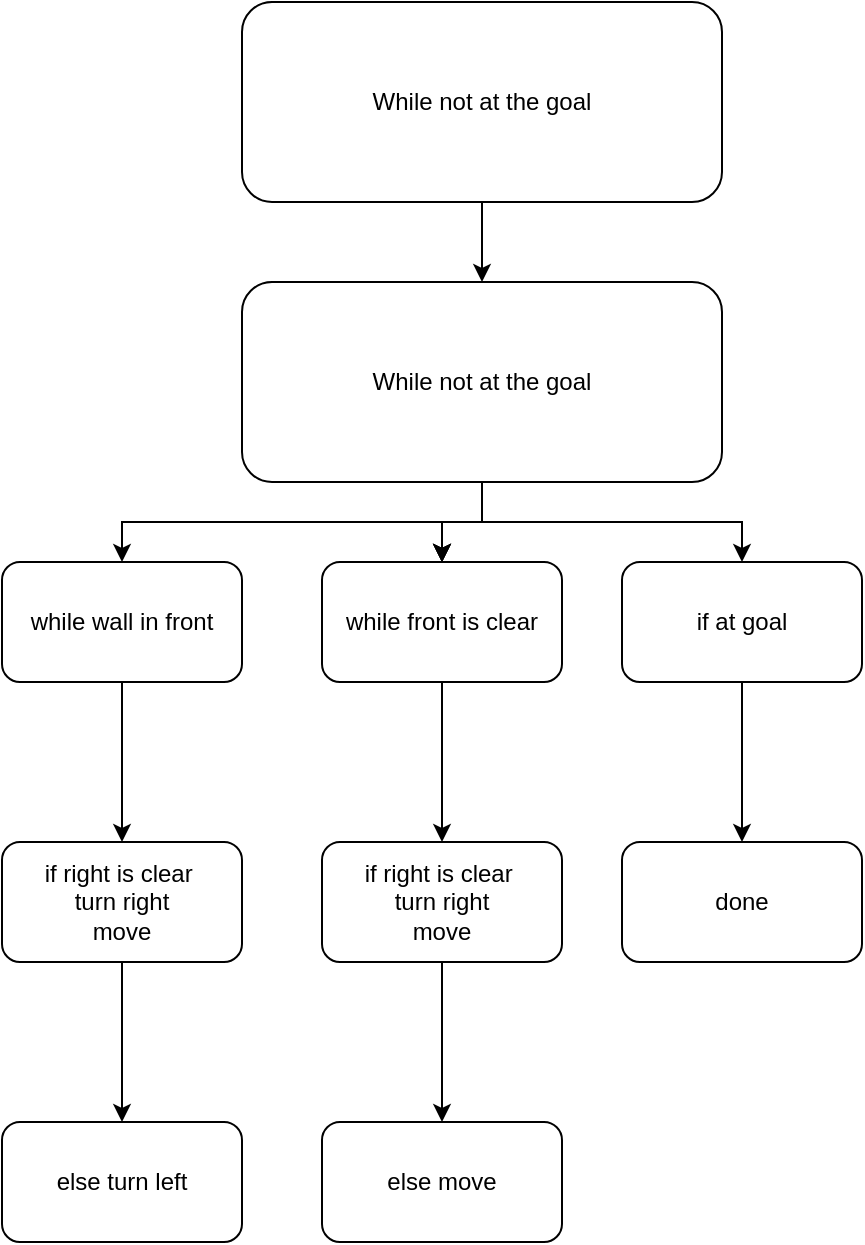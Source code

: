 <mxfile version="26.1.3">
  <diagram name="Page-1" id="KzjQDIYyVV_JsvxRAGoG">
    <mxGraphModel dx="1042" dy="565" grid="1" gridSize="10" guides="1" tooltips="1" connect="1" arrows="1" fold="1" page="1" pageScale="1" pageWidth="850" pageHeight="1100" math="0" shadow="0">
      <root>
        <mxCell id="0" />
        <mxCell id="1" parent="0" />
        <mxCell id="FHeYcHOUmCYN2fVGa4bh-3" value="" style="edgeStyle=orthogonalEdgeStyle;rounded=0;orthogonalLoop=1;jettySize=auto;html=1;" edge="1" parent="1" source="FHeYcHOUmCYN2fVGa4bh-1" target="FHeYcHOUmCYN2fVGa4bh-2">
          <mxGeometry relative="1" as="geometry" />
        </mxCell>
        <mxCell id="FHeYcHOUmCYN2fVGa4bh-1" value="While not at the goal" style="rounded=1;whiteSpace=wrap;html=1;" vertex="1" parent="1">
          <mxGeometry x="340" width="240" height="100" as="geometry" />
        </mxCell>
        <mxCell id="FHeYcHOUmCYN2fVGa4bh-5" value="" style="edgeStyle=orthogonalEdgeStyle;rounded=0;orthogonalLoop=1;jettySize=auto;html=1;" edge="1" parent="1" source="FHeYcHOUmCYN2fVGa4bh-2" target="FHeYcHOUmCYN2fVGa4bh-4">
          <mxGeometry relative="1" as="geometry" />
        </mxCell>
        <mxCell id="FHeYcHOUmCYN2fVGa4bh-9" value="" style="edgeStyle=orthogonalEdgeStyle;rounded=0;orthogonalLoop=1;jettySize=auto;html=1;" edge="1" parent="1" source="FHeYcHOUmCYN2fVGa4bh-2" target="FHeYcHOUmCYN2fVGa4bh-8">
          <mxGeometry relative="1" as="geometry" />
        </mxCell>
        <mxCell id="FHeYcHOUmCYN2fVGa4bh-12" value="" style="edgeStyle=orthogonalEdgeStyle;rounded=0;orthogonalLoop=1;jettySize=auto;html=1;" edge="1" parent="1" source="FHeYcHOUmCYN2fVGa4bh-2" target="FHeYcHOUmCYN2fVGa4bh-8">
          <mxGeometry relative="1" as="geometry" />
        </mxCell>
        <mxCell id="FHeYcHOUmCYN2fVGa4bh-13" value="" style="edgeStyle=orthogonalEdgeStyle;rounded=0;orthogonalLoop=1;jettySize=auto;html=1;" edge="1" parent="1" source="FHeYcHOUmCYN2fVGa4bh-2" target="FHeYcHOUmCYN2fVGa4bh-8">
          <mxGeometry relative="1" as="geometry" />
        </mxCell>
        <mxCell id="FHeYcHOUmCYN2fVGa4bh-14" value="" style="edgeStyle=orthogonalEdgeStyle;rounded=0;orthogonalLoop=1;jettySize=auto;html=1;" edge="1" parent="1" source="FHeYcHOUmCYN2fVGa4bh-2" target="FHeYcHOUmCYN2fVGa4bh-8">
          <mxGeometry relative="1" as="geometry" />
        </mxCell>
        <mxCell id="FHeYcHOUmCYN2fVGa4bh-15" style="edgeStyle=orthogonalEdgeStyle;rounded=0;orthogonalLoop=1;jettySize=auto;html=1;" edge="1" parent="1" source="FHeYcHOUmCYN2fVGa4bh-2" target="FHeYcHOUmCYN2fVGa4bh-16">
          <mxGeometry relative="1" as="geometry">
            <mxPoint x="580" y="280" as="targetPoint" />
          </mxGeometry>
        </mxCell>
        <mxCell id="FHeYcHOUmCYN2fVGa4bh-2" value="While not at the goal" style="rounded=1;whiteSpace=wrap;html=1;" vertex="1" parent="1">
          <mxGeometry x="340" y="140" width="240" height="100" as="geometry" />
        </mxCell>
        <mxCell id="FHeYcHOUmCYN2fVGa4bh-7" value="" style="edgeStyle=orthogonalEdgeStyle;rounded=0;orthogonalLoop=1;jettySize=auto;html=1;" edge="1" parent="1" source="FHeYcHOUmCYN2fVGa4bh-4" target="FHeYcHOUmCYN2fVGa4bh-6">
          <mxGeometry relative="1" as="geometry">
            <Array as="points">
              <mxPoint x="280" y="390" />
              <mxPoint x="280" y="390" />
            </Array>
          </mxGeometry>
        </mxCell>
        <mxCell id="FHeYcHOUmCYN2fVGa4bh-4" value="while wall in front" style="rounded=1;whiteSpace=wrap;html=1;" vertex="1" parent="1">
          <mxGeometry x="220" y="280" width="120" height="60" as="geometry" />
        </mxCell>
        <mxCell id="FHeYcHOUmCYN2fVGa4bh-20" value="" style="edgeStyle=orthogonalEdgeStyle;rounded=0;orthogonalLoop=1;jettySize=auto;html=1;" edge="1" parent="1" source="FHeYcHOUmCYN2fVGa4bh-6" target="FHeYcHOUmCYN2fVGa4bh-19">
          <mxGeometry relative="1" as="geometry" />
        </mxCell>
        <mxCell id="FHeYcHOUmCYN2fVGa4bh-6" value="if right is clear&amp;nbsp;&lt;div&gt;turn right&lt;/div&gt;&lt;div&gt;move&lt;/div&gt;" style="rounded=1;whiteSpace=wrap;html=1;" vertex="1" parent="1">
          <mxGeometry x="220" y="420" width="120" height="60" as="geometry" />
        </mxCell>
        <mxCell id="FHeYcHOUmCYN2fVGa4bh-11" value="" style="edgeStyle=orthogonalEdgeStyle;rounded=0;orthogonalLoop=1;jettySize=auto;html=1;" edge="1" parent="1" source="FHeYcHOUmCYN2fVGa4bh-8" target="FHeYcHOUmCYN2fVGa4bh-10">
          <mxGeometry relative="1" as="geometry" />
        </mxCell>
        <mxCell id="FHeYcHOUmCYN2fVGa4bh-8" value="while front is clear" style="rounded=1;whiteSpace=wrap;html=1;" vertex="1" parent="1">
          <mxGeometry x="380" y="280" width="120" height="60" as="geometry" />
        </mxCell>
        <mxCell id="FHeYcHOUmCYN2fVGa4bh-22" value="" style="edgeStyle=orthogonalEdgeStyle;rounded=0;orthogonalLoop=1;jettySize=auto;html=1;" edge="1" parent="1" source="FHeYcHOUmCYN2fVGa4bh-10" target="FHeYcHOUmCYN2fVGa4bh-21">
          <mxGeometry relative="1" as="geometry" />
        </mxCell>
        <mxCell id="FHeYcHOUmCYN2fVGa4bh-10" value="if right is clear&amp;nbsp;&lt;div&gt;turn right&lt;/div&gt;&lt;div&gt;move&lt;/div&gt;" style="rounded=1;whiteSpace=wrap;html=1;" vertex="1" parent="1">
          <mxGeometry x="380" y="420" width="120" height="60" as="geometry" />
        </mxCell>
        <mxCell id="FHeYcHOUmCYN2fVGa4bh-18" value="" style="edgeStyle=orthogonalEdgeStyle;rounded=0;orthogonalLoop=1;jettySize=auto;html=1;" edge="1" parent="1" source="FHeYcHOUmCYN2fVGa4bh-16" target="FHeYcHOUmCYN2fVGa4bh-17">
          <mxGeometry relative="1" as="geometry" />
        </mxCell>
        <mxCell id="FHeYcHOUmCYN2fVGa4bh-16" value="if at goal" style="rounded=1;whiteSpace=wrap;html=1;" vertex="1" parent="1">
          <mxGeometry x="530" y="280" width="120" height="60" as="geometry" />
        </mxCell>
        <mxCell id="FHeYcHOUmCYN2fVGa4bh-17" value="done" style="rounded=1;whiteSpace=wrap;html=1;" vertex="1" parent="1">
          <mxGeometry x="530" y="420" width="120" height="60" as="geometry" />
        </mxCell>
        <mxCell id="FHeYcHOUmCYN2fVGa4bh-19" value="else turn left" style="whiteSpace=wrap;html=1;rounded=1;" vertex="1" parent="1">
          <mxGeometry x="220" y="560" width="120" height="60" as="geometry" />
        </mxCell>
        <mxCell id="FHeYcHOUmCYN2fVGa4bh-21" value="else move" style="whiteSpace=wrap;html=1;rounded=1;" vertex="1" parent="1">
          <mxGeometry x="380" y="560" width="120" height="60" as="geometry" />
        </mxCell>
      </root>
    </mxGraphModel>
  </diagram>
</mxfile>
